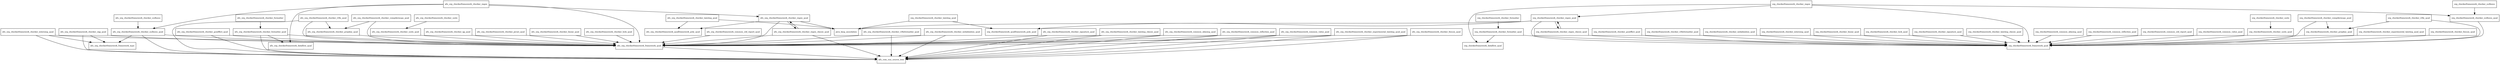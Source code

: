 digraph checker_qual_2_0_0_package_dependencies {
  node [shape = box, fontsize=10.0];
  afu_org_checkerframework_checker_compilermsgs_qual -> afu_org_checkerframework_checker_propkey_qual;
  afu_org_checkerframework_checker_compilermsgs_qual -> afu_org_checkerframework_framework_qual;
  afu_org_checkerframework_checker_experimental_tainting_qual_qual -> afu_com_sun_source_tree;
  afu_org_checkerframework_checker_experimental_tainting_qual_qual -> afu_org_checkerframework_framework_qual;
  afu_org_checkerframework_checker_fenum_qual -> afu_com_sun_source_tree;
  afu_org_checkerframework_checker_fenum_qual -> afu_org_checkerframework_framework_qual;
  afu_org_checkerframework_checker_formatter -> afu_org_checkerframework_checker_formatter_qual;
  afu_org_checkerframework_checker_formatter_qual -> afu_com_sun_source_tree;
  afu_org_checkerframework_checker_formatter_qual -> afu_org_checkerframework_dataflow_qual;
  afu_org_checkerframework_checker_formatter_qual -> afu_org_checkerframework_framework_qual;
  afu_org_checkerframework_checker_guieffect_qual -> afu_com_sun_source_tree;
  afu_org_checkerframework_checker_guieffect_qual -> afu_org_checkerframework_framework_qual;
  afu_org_checkerframework_checker_i18n_qual -> afu_com_sun_source_tree;
  afu_org_checkerframework_checker_i18n_qual -> afu_org_checkerframework_checker_propkey_qual;
  afu_org_checkerframework_checker_i18n_qual -> afu_org_checkerframework_framework_qual;
  afu_org_checkerframework_checker_i18nformatter_qual -> afu_com_sun_source_tree;
  afu_org_checkerframework_checker_i18nformatter_qual -> afu_org_checkerframework_framework_qual;
  afu_org_checkerframework_checker_igj_qual -> afu_org_checkerframework_framework_qual;
  afu_org_checkerframework_checker_initialization_qual -> afu_com_sun_source_tree;
  afu_org_checkerframework_checker_initialization_qual -> afu_org_checkerframework_framework_qual;
  afu_org_checkerframework_checker_interning_qual -> afu_com_sun_source_tree;
  afu_org_checkerframework_checker_interning_qual -> afu_org_checkerframework_framework_qual;
  afu_org_checkerframework_checker_interning_qual -> afu_org_checkerframework_framework_type;
  afu_org_checkerframework_checker_javari_qual -> afu_org_checkerframework_framework_qual;
  afu_org_checkerframework_checker_linear_qual -> afu_org_checkerframework_framework_qual;
  afu_org_checkerframework_checker_lock_qual -> afu_org_checkerframework_framework_qual;
  afu_org_checkerframework_checker_nullness -> afu_org_checkerframework_checker_nullness_qual;
  afu_org_checkerframework_checker_nullness_qual -> afu_com_sun_source_tree;
  afu_org_checkerframework_checker_nullness_qual -> afu_org_checkerframework_framework_qual;
  afu_org_checkerframework_checker_nullness_qual -> afu_org_checkerframework_framework_type;
  afu_org_checkerframework_checker_oigj_qual -> afu_com_sun_source_tree;
  afu_org_checkerframework_checker_oigj_qual -> afu_org_checkerframework_framework_qual;
  afu_org_checkerframework_checker_oigj_qual -> afu_org_checkerframework_framework_type;
  afu_org_checkerframework_checker_propkey_qual -> afu_org_checkerframework_framework_qual;
  afu_org_checkerframework_checker_regex -> afu_org_checkerframework_checker_nullness_qual;
  afu_org_checkerframework_checker_regex -> afu_org_checkerframework_checker_regex_qual;
  afu_org_checkerframework_checker_regex -> afu_org_checkerframework_dataflow_qual;
  afu_org_checkerframework_checker_regex -> afu_org_checkerframework_framework_qual;
  afu_org_checkerframework_checker_regex_classic_qual -> afu_com_sun_source_tree;
  afu_org_checkerframework_checker_regex_classic_qual -> afu_org_checkerframework_checker_regex_qual;
  afu_org_checkerframework_checker_regex_classic_qual -> afu_org_checkerframework_framework_qual;
  afu_org_checkerframework_checker_regex_qual -> afu_org_checkerframework_checker_regex_classic_qual;
  afu_org_checkerframework_checker_regex_qual -> afu_org_checkerframework_framework_qual;
  afu_org_checkerframework_checker_regex_qual -> afu_org_checkerframework_qualframework_poly_qual;
  afu_org_checkerframework_checker_regex_qual -> java_lang_annotation;
  afu_org_checkerframework_checker_signature_qual -> afu_com_sun_source_tree;
  afu_org_checkerframework_checker_signature_qual -> afu_org_checkerframework_framework_qual;
  afu_org_checkerframework_checker_tainting_classic_qual -> afu_com_sun_source_tree;
  afu_org_checkerframework_checker_tainting_classic_qual -> afu_org_checkerframework_framework_qual;
  afu_org_checkerframework_checker_tainting_qual -> afu_org_checkerframework_qualframework_poly_qual;
  afu_org_checkerframework_checker_tainting_qual -> java_lang_annotation;
  afu_org_checkerframework_checker_units -> afu_org_checkerframework_checker_units_qual;
  afu_org_checkerframework_checker_units_qual -> afu_org_checkerframework_framework_qual;
  afu_org_checkerframework_common_aliasing_qual -> afu_com_sun_source_tree;
  afu_org_checkerframework_common_aliasing_qual -> afu_org_checkerframework_framework_qual;
  afu_org_checkerframework_common_reflection_qual -> afu_com_sun_source_tree;
  afu_org_checkerframework_common_reflection_qual -> afu_org_checkerframework_framework_qual;
  afu_org_checkerframework_common_util_report_qual -> afu_org_checkerframework_framework_qual;
  afu_org_checkerframework_common_value_qual -> afu_com_sun_source_tree;
  afu_org_checkerframework_common_value_qual -> afu_org_checkerframework_framework_qual;
  afu_org_checkerframework_framework_qual -> afu_com_sun_source_tree;
  org_checkerframework_checker_compilermsgs_qual -> org_checkerframework_checker_propkey_qual;
  org_checkerframework_checker_compilermsgs_qual -> org_checkerframework_framework_qual;
  org_checkerframework_checker_experimental_tainting_qual_qual -> org_checkerframework_framework_qual;
  org_checkerframework_checker_fenum_qual -> org_checkerframework_framework_qual;
  org_checkerframework_checker_formatter -> org_checkerframework_checker_formatter_qual;
  org_checkerframework_checker_formatter_qual -> org_checkerframework_dataflow_qual;
  org_checkerframework_checker_formatter_qual -> org_checkerframework_framework_qual;
  org_checkerframework_checker_guieffect_qual -> org_checkerframework_framework_qual;
  org_checkerframework_checker_i18n_qual -> org_checkerframework_checker_propkey_qual;
  org_checkerframework_checker_i18n_qual -> org_checkerframework_framework_qual;
  org_checkerframework_checker_i18nformatter_qual -> org_checkerframework_framework_qual;
  org_checkerframework_checker_initialization_qual -> org_checkerframework_framework_qual;
  org_checkerframework_checker_interning_qual -> org_checkerframework_framework_qual;
  org_checkerframework_checker_linear_qual -> org_checkerframework_framework_qual;
  org_checkerframework_checker_lock_qual -> org_checkerframework_framework_qual;
  org_checkerframework_checker_nullness -> org_checkerframework_checker_nullness_qual;
  org_checkerframework_checker_nullness_qual -> org_checkerframework_framework_qual;
  org_checkerframework_checker_propkey_qual -> org_checkerframework_framework_qual;
  org_checkerframework_checker_regex -> org_checkerframework_checker_nullness_qual;
  org_checkerframework_checker_regex -> org_checkerframework_checker_regex_qual;
  org_checkerframework_checker_regex -> org_checkerframework_dataflow_qual;
  org_checkerframework_checker_regex -> org_checkerframework_framework_qual;
  org_checkerframework_checker_regex_classic_qual -> org_checkerframework_checker_regex_qual;
  org_checkerframework_checker_regex_classic_qual -> org_checkerframework_framework_qual;
  org_checkerframework_checker_regex_qual -> java_lang_annotation;
  org_checkerframework_checker_regex_qual -> org_checkerframework_checker_regex_classic_qual;
  org_checkerframework_checker_regex_qual -> org_checkerframework_framework_qual;
  org_checkerframework_checker_regex_qual -> org_checkerframework_qualframework_poly_qual;
  org_checkerframework_checker_signature_qual -> org_checkerframework_framework_qual;
  org_checkerframework_checker_tainting_classic_qual -> org_checkerframework_framework_qual;
  org_checkerframework_checker_tainting_qual -> java_lang_annotation;
  org_checkerframework_checker_tainting_qual -> org_checkerframework_qualframework_poly_qual;
  org_checkerframework_checker_units -> org_checkerframework_checker_units_qual;
  org_checkerframework_checker_units_qual -> org_checkerframework_framework_qual;
  org_checkerframework_common_aliasing_qual -> org_checkerframework_framework_qual;
  org_checkerframework_common_reflection_qual -> org_checkerframework_framework_qual;
  org_checkerframework_common_util_report_qual -> org_checkerframework_framework_qual;
  org_checkerframework_common_value_qual -> org_checkerframework_framework_qual;
}

